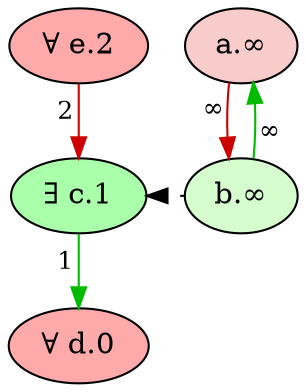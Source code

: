 digraph {
    // Node defaults can be set here if needed
    "d" [style="filled" fillcolor="#FFAAAA" label="∀ d.0" fontsize=14]
    "c" [style="filled" fillcolor="#AAFFAA" label="∃ c.1" fontsize=14]
    "e" [style="filled" fillcolor="#FFAAAA" label="∀ e.2" fontsize=14]
    "a" [style="filled" fillcolor="#f7cccb" label="a.∞" fontsize=14]
    "b" [style="filled" fillcolor="#d5fdce" label="b.∞" fontsize=14]
    edge[labeldistance=1.5 fontsize=12]
    "a" -> "b" [color="#CC0000" style="solid" dir="forward" taillabel="∞" ]
    "b" -> "a" [color="#00BB00" style="solid" dir="forward" taillabel="∞" ]
    "b" -> "c" [color="black" style="dotted" dir="forward" taillabel="" constraint=false]
    "c" -> "d" [color="#00BB00" style="solid" dir="forward" taillabel="1" ]
    "e" -> "c" [color="#CC0000" style="solid" dir="forward" taillabel="2" ]
    {rank = max d}
    {rank = min e}
}